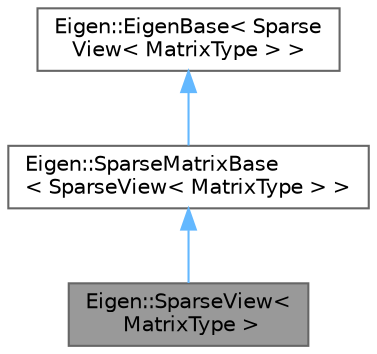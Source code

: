 digraph "Eigen::SparseView&lt; MatrixType &gt;"
{
 // LATEX_PDF_SIZE
  bgcolor="transparent";
  edge [fontname=Helvetica,fontsize=10,labelfontname=Helvetica,labelfontsize=10];
  node [fontname=Helvetica,fontsize=10,shape=box,height=0.2,width=0.4];
  Node1 [id="Node000001",label="Eigen::SparseView\<\l MatrixType \>",height=0.2,width=0.4,color="gray40", fillcolor="grey60", style="filled", fontcolor="black",tooltip="Expression of a dense or sparse matrix with zero or too small values removed."];
  Node2 -> Node1 [id="edge3_Node000001_Node000002",dir="back",color="steelblue1",style="solid",tooltip=" "];
  Node2 [id="Node000002",label="Eigen::SparseMatrixBase\l\< SparseView\< MatrixType \> \>",height=0.2,width=0.4,color="gray40", fillcolor="white", style="filled",URL="$classEigen_1_1SparseMatrixBase.html",tooltip=" "];
  Node3 -> Node2 [id="edge4_Node000002_Node000003",dir="back",color="steelblue1",style="solid",tooltip=" "];
  Node3 [id="Node000003",label="Eigen::EigenBase\< Sparse\lView\< MatrixType \> \>",height=0.2,width=0.4,color="gray40", fillcolor="white", style="filled",URL="$structEigen_1_1EigenBase.html",tooltip=" "];
}
